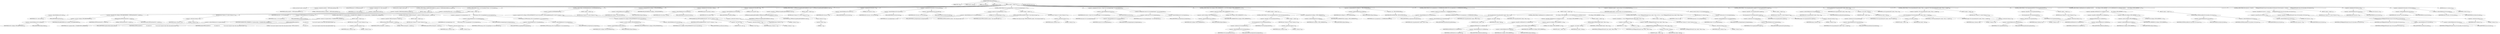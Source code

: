 digraph "TIFFWriteEncodedStrip" {  
"30781" [label = <(METHOD,TIFFWriteEncodedStrip)<SUB>215</SUB>> ]
"30782" [label = <(PARAM,TIFF *tif)<SUB>215</SUB>> ]
"30783" [label = <(PARAM,uint32_t strip)<SUB>215</SUB>> ]
"30784" [label = <(PARAM,void *data)<SUB>215</SUB>> ]
"30785" [label = <(PARAM,tmsize_t cc)<SUB>216</SUB>> ]
"30786" [label = <(BLOCK,&lt;empty&gt;,&lt;empty&gt;)<SUB>217</SUB>> ]
"30787" [label = <(LOCAL,constchar[] module: char[])<SUB>218</SUB>> ]
"30788" [label = <(&lt;operator&gt;.assignment,module[] = &quot;TIFFWriteEncodedStrip&quot;)<SUB>218</SUB>> ]
"30789" [label = <(IDENTIFIER,module,module[] = &quot;TIFFWriteEncodedStrip&quot;)<SUB>218</SUB>> ]
"30790" [label = <(LITERAL,&quot;TIFFWriteEncodedStrip&quot;,module[] = &quot;TIFFWriteEncodedStrip&quot;)<SUB>218</SUB>> ]
"30791" [label = <(LOCAL,TIFFDirectory* td: TIFFDirectory)<SUB>219</SUB>> ]
"30792" [label = <(&lt;operator&gt;.assignment,*td = &amp;tif-&gt;tif_dir)<SUB>219</SUB>> ]
"30793" [label = <(IDENTIFIER,td,*td = &amp;tif-&gt;tif_dir)<SUB>219</SUB>> ]
"30794" [label = <(&lt;operator&gt;.addressOf,&amp;tif-&gt;tif_dir)<SUB>219</SUB>> ]
"30795" [label = <(&lt;operator&gt;.indirectFieldAccess,tif-&gt;tif_dir)<SUB>219</SUB>> ]
"30796" [label = <(IDENTIFIER,tif,*td = &amp;tif-&gt;tif_dir)<SUB>219</SUB>> ]
"30797" [label = <(FIELD_IDENTIFIER,tif_dir,tif_dir)<SUB>219</SUB>> ]
"30798" [label = <(LOCAL,uint16_t sample: uint16_t)<SUB>220</SUB>> ]
"30799" [label = <(CONTROL_STRUCTURE,if (!WRITECHECKSTRIPS(tif, module)),if (!WRITECHECKSTRIPS(tif, module)))<SUB>222</SUB>> ]
"30800" [label = <(&lt;operator&gt;.logicalNot,!WRITECHECKSTRIPS(tif, module))<SUB>222</SUB>> ]
"30801" [label = <(&lt;operator&gt;.logicalOr,((tif)-&gt;tif_flags &amp; TIFF_BEENWRITING) || TIFFWriteCheck((tif), 0, module))<SUB>222</SUB>> ]
"30802" [label = <(&lt;operator&gt;.and,(tif)-&gt;tif_flags &amp; TIFF_BEENWRITING)<SUB>222</SUB>> ]
"30803" [label = <(&lt;operator&gt;.indirectFieldAccess,(tif)-&gt;tif_flags)<SUB>222</SUB>> ]
"30804" [label = <(IDENTIFIER,tif,(tif)-&gt;tif_flags &amp; TIFF_BEENWRITING)<SUB>222</SUB>> ]
"30805" [label = <(FIELD_IDENTIFIER,tif_flags,tif_flags)<SUB>222</SUB>> ]
"30806" [label = <(IDENTIFIER,TIFF_BEENWRITING,(tif)-&gt;tif_flags &amp; TIFF_BEENWRITING)<SUB>222</SUB>> ]
"30807" [label = <(TIFFWriteCheck,TIFFWriteCheck((tif), 0, module))<SUB>222</SUB>> ]
"30808" [label = <(IDENTIFIER,tif,TIFFWriteCheck((tif), 0, module))<SUB>222</SUB>> ]
"30809" [label = <(LITERAL,0,TIFFWriteCheck((tif), 0, module))<SUB>222</SUB>> ]
"30810" [label = <(IDENTIFIER,module,TIFFWriteCheck((tif), 0, module))<SUB>222</SUB>> ]
"30811" [label = <(BLOCK,&lt;empty&gt;,&lt;empty&gt;)<SUB>223</SUB>> ]
"30812" [label = <(RETURN,return ((tmsize_t)-1);,return ((tmsize_t)-1);)<SUB>223</SUB>> ]
"30813" [label = <(&lt;operator&gt;.subtraction,(tmsize_t)-1)<SUB>223</SUB>> ]
"30814" [label = <(IDENTIFIER,tmsize_t,(tmsize_t)-1)<SUB>223</SUB>> ]
"30815" [label = <(LITERAL,1,(tmsize_t)-1)<SUB>223</SUB>> ]
"30816" [label = <(CONTROL_STRUCTURE,if (strip &gt;= td-&gt;td_nstrips),if (strip &gt;= td-&gt;td_nstrips))<SUB>233</SUB>> ]
"30817" [label = <(&lt;operator&gt;.greaterEqualsThan,strip &gt;= td-&gt;td_nstrips)<SUB>233</SUB>> ]
"30818" [label = <(IDENTIFIER,strip,strip &gt;= td-&gt;td_nstrips)<SUB>233</SUB>> ]
"30819" [label = <(&lt;operator&gt;.indirectFieldAccess,td-&gt;td_nstrips)<SUB>233</SUB>> ]
"30820" [label = <(IDENTIFIER,td,strip &gt;= td-&gt;td_nstrips)<SUB>233</SUB>> ]
"30821" [label = <(FIELD_IDENTIFIER,td_nstrips,td_nstrips)<SUB>233</SUB>> ]
"30822" [label = <(BLOCK,&lt;empty&gt;,&lt;empty&gt;)<SUB>234</SUB>> ]
"30823" [label = <(CONTROL_STRUCTURE,if (td-&gt;td_planarconfig == PLANARCONFIG_SEPARATE),if (td-&gt;td_planarconfig == PLANARCONFIG_SEPARATE))<SUB>235</SUB>> ]
"30824" [label = <(&lt;operator&gt;.equals,td-&gt;td_planarconfig == PLANARCONFIG_SEPARATE)<SUB>235</SUB>> ]
"30825" [label = <(&lt;operator&gt;.indirectFieldAccess,td-&gt;td_planarconfig)<SUB>235</SUB>> ]
"30826" [label = <(IDENTIFIER,td,td-&gt;td_planarconfig == PLANARCONFIG_SEPARATE)<SUB>235</SUB>> ]
"30827" [label = <(FIELD_IDENTIFIER,td_planarconfig,td_planarconfig)<SUB>235</SUB>> ]
"30828" [label = <(IDENTIFIER,PLANARCONFIG_SEPARATE,td-&gt;td_planarconfig == PLANARCONFIG_SEPARATE)<SUB>235</SUB>> ]
"30829" [label = <(BLOCK,&lt;empty&gt;,&lt;empty&gt;)<SUB>236</SUB>> ]
"30830" [label = <(TIFFErrorExtR,TIFFErrorExtR(\012                tif, module,\012                &quot;Can not grow image by strips when using separate planes&quot;))<SUB>237</SUB>> ]
"30831" [label = <(IDENTIFIER,tif,TIFFErrorExtR(\012                tif, module,\012                &quot;Can not grow image by strips when using separate planes&quot;))<SUB>238</SUB>> ]
"30832" [label = <(IDENTIFIER,module,TIFFErrorExtR(\012                tif, module,\012                &quot;Can not grow image by strips when using separate planes&quot;))<SUB>238</SUB>> ]
"30833" [label = <(LITERAL,&quot;Can not grow image by strips when using separate planes&quot;,TIFFErrorExtR(\012                tif, module,\012                &quot;Can not grow image by strips when using separate planes&quot;))<SUB>239</SUB>> ]
"30834" [label = <(RETURN,return ((tmsize_t)-1);,return ((tmsize_t)-1);)<SUB>240</SUB>> ]
"30835" [label = <(&lt;operator&gt;.subtraction,(tmsize_t)-1)<SUB>240</SUB>> ]
"30836" [label = <(IDENTIFIER,tmsize_t,(tmsize_t)-1)<SUB>240</SUB>> ]
"30837" [label = <(LITERAL,1,(tmsize_t)-1)<SUB>240</SUB>> ]
"30838" [label = <(CONTROL_STRUCTURE,if (!TIFFGrowStrips(tif, 1, module)),if (!TIFFGrowStrips(tif, 1, module)))<SUB>242</SUB>> ]
"30839" [label = <(&lt;operator&gt;.logicalNot,!TIFFGrowStrips(tif, 1, module))<SUB>242</SUB>> ]
"30840" [label = <(TIFFGrowStrips,TIFFGrowStrips(tif, 1, module))<SUB>242</SUB>> ]
"30841" [label = <(IDENTIFIER,tif,TIFFGrowStrips(tif, 1, module))<SUB>242</SUB>> ]
"30842" [label = <(LITERAL,1,TIFFGrowStrips(tif, 1, module))<SUB>242</SUB>> ]
"30843" [label = <(IDENTIFIER,module,TIFFGrowStrips(tif, 1, module))<SUB>242</SUB>> ]
"30844" [label = <(BLOCK,&lt;empty&gt;,&lt;empty&gt;)<SUB>243</SUB>> ]
"30845" [label = <(RETURN,return ((tmsize_t)-1);,return ((tmsize_t)-1);)<SUB>243</SUB>> ]
"30846" [label = <(&lt;operator&gt;.subtraction,(tmsize_t)-1)<SUB>243</SUB>> ]
"30847" [label = <(IDENTIFIER,tmsize_t,(tmsize_t)-1)<SUB>243</SUB>> ]
"30848" [label = <(LITERAL,1,(tmsize_t)-1)<SUB>243</SUB>> ]
"30849" [label = <(&lt;operator&gt;.assignment,td-&gt;td_stripsperimage =\012            TIFFhowmany_32(td-&gt;td_imagelength, td-&gt;td_rowsperstrip))<SUB>244</SUB>> ]
"30850" [label = <(&lt;operator&gt;.indirectFieldAccess,td-&gt;td_stripsperimage)<SUB>244</SUB>> ]
"30851" [label = <(IDENTIFIER,td,td-&gt;td_stripsperimage =\012            TIFFhowmany_32(td-&gt;td_imagelength, td-&gt;td_rowsperstrip))<SUB>244</SUB>> ]
"30852" [label = <(FIELD_IDENTIFIER,td_stripsperimage,td_stripsperimage)<SUB>244</SUB>> ]
"30853" [label = <(TIFFhowmany_32,TIFFhowmany_32(td-&gt;td_imagelength, td-&gt;td_rowsperstrip))<SUB>245</SUB>> ]
"30854" [label = <(&lt;operator&gt;.indirectFieldAccess,td-&gt;td_imagelength)<SUB>245</SUB>> ]
"30855" [label = <(IDENTIFIER,td,TIFFhowmany_32(td-&gt;td_imagelength, td-&gt;td_rowsperstrip))<SUB>245</SUB>> ]
"30856" [label = <(FIELD_IDENTIFIER,td_imagelength,td_imagelength)<SUB>245</SUB>> ]
"30857" [label = <(&lt;operator&gt;.indirectFieldAccess,td-&gt;td_rowsperstrip)<SUB>245</SUB>> ]
"30858" [label = <(IDENTIFIER,td,TIFFhowmany_32(td-&gt;td_imagelength, td-&gt;td_rowsperstrip))<SUB>245</SUB>> ]
"30859" [label = <(FIELD_IDENTIFIER,td_rowsperstrip,td_rowsperstrip)<SUB>245</SUB>> ]
"30860" [label = <(CONTROL_STRUCTURE,if (!BUFFERCHECK(tif)),if (!BUFFERCHECK(tif)))<SUB>252</SUB>> ]
"30861" [label = <(&lt;operator&gt;.logicalNot,!BUFFERCHECK(tif))<SUB>252</SUB>> ]
"30862" [label = <(&lt;operator&gt;.logicalOr,(((tif)-&gt;tif_flags &amp; TIFF_BUFFERSETUP) &amp;&amp; tif-&gt;tif_rawdata) || TIFFWriteBufferSetup((tif), ((void *)0), (tmsize_t) - 1))<SUB>252</SUB>> ]
"30863" [label = <(&lt;operator&gt;.logicalAnd,((tif)-&gt;tif_flags &amp; TIFF_BUFFERSETUP) &amp;&amp; tif-&gt;tif_rawdata)<SUB>252</SUB>> ]
"30864" [label = <(&lt;operator&gt;.and,(tif)-&gt;tif_flags &amp; TIFF_BUFFERSETUP)<SUB>252</SUB>> ]
"30865" [label = <(&lt;operator&gt;.indirectFieldAccess,(tif)-&gt;tif_flags)<SUB>252</SUB>> ]
"30866" [label = <(IDENTIFIER,tif,(tif)-&gt;tif_flags &amp; TIFF_BUFFERSETUP)<SUB>252</SUB>> ]
"30867" [label = <(FIELD_IDENTIFIER,tif_flags,tif_flags)<SUB>252</SUB>> ]
"30868" [label = <(IDENTIFIER,TIFF_BUFFERSETUP,(tif)-&gt;tif_flags &amp; TIFF_BUFFERSETUP)<SUB>252</SUB>> ]
"30869" [label = <(&lt;operator&gt;.indirectFieldAccess,tif-&gt;tif_rawdata)<SUB>252</SUB>> ]
"30870" [label = <(IDENTIFIER,tif,((tif)-&gt;tif_flags &amp; TIFF_BUFFERSETUP) &amp;&amp; tif-&gt;tif_rawdata)<SUB>252</SUB>> ]
"30871" [label = <(FIELD_IDENTIFIER,tif_rawdata,tif_rawdata)<SUB>252</SUB>> ]
"30872" [label = <(TIFFWriteBufferSetup,TIFFWriteBufferSetup((tif), ((void *)0), (tmsize_t) - 1))<SUB>252</SUB>> ]
"30873" [label = <(IDENTIFIER,tif,TIFFWriteBufferSetup((tif), ((void *)0), (tmsize_t) - 1))<SUB>252</SUB>> ]
"30874" [label = <(&lt;operator&gt;.cast,(void *)0)<SUB>252</SUB>> ]
"30875" [label = <(UNKNOWN,void *,void *)<SUB>252</SUB>> ]
"30876" [label = <(LITERAL,0,(void *)0)<SUB>252</SUB>> ]
"30877" [label = <(&lt;operator&gt;.subtraction,(tmsize_t) - 1)<SUB>252</SUB>> ]
"30878" [label = <(IDENTIFIER,tmsize_t,(tmsize_t) - 1)<SUB>252</SUB>> ]
"30879" [label = <(LITERAL,1,(tmsize_t) - 1)<SUB>252</SUB>> ]
"30880" [label = <(BLOCK,&lt;empty&gt;,&lt;empty&gt;)<SUB>253</SUB>> ]
"30881" [label = <(RETURN,return ((tmsize_t)-1);,return ((tmsize_t)-1);)<SUB>253</SUB>> ]
"30882" [label = <(&lt;operator&gt;.subtraction,(tmsize_t)-1)<SUB>253</SUB>> ]
"30883" [label = <(IDENTIFIER,tmsize_t,(tmsize_t)-1)<SUB>253</SUB>> ]
"30884" [label = <(LITERAL,1,(tmsize_t)-1)<SUB>253</SUB>> ]
"30885" [label = <(&lt;operators&gt;.assignmentOr,tif-&gt;tif_flags |= TIFF_BUF4WRITE)<SUB>255</SUB>> ]
"30886" [label = <(&lt;operator&gt;.indirectFieldAccess,tif-&gt;tif_flags)<SUB>255</SUB>> ]
"30887" [label = <(IDENTIFIER,tif,tif-&gt;tif_flags |= TIFF_BUF4WRITE)<SUB>255</SUB>> ]
"30888" [label = <(FIELD_IDENTIFIER,tif_flags,tif_flags)<SUB>255</SUB>> ]
"30889" [label = <(IDENTIFIER,TIFF_BUF4WRITE,tif-&gt;tif_flags |= TIFF_BUF4WRITE)<SUB>255</SUB>> ]
"30890" [label = <(&lt;operator&gt;.assignment,tif-&gt;tif_curstrip = strip)<SUB>257</SUB>> ]
"30891" [label = <(&lt;operator&gt;.indirectFieldAccess,tif-&gt;tif_curstrip)<SUB>257</SUB>> ]
"30892" [label = <(IDENTIFIER,tif,tif-&gt;tif_curstrip = strip)<SUB>257</SUB>> ]
"30893" [label = <(FIELD_IDENTIFIER,tif_curstrip,tif_curstrip)<SUB>257</SUB>> ]
"30894" [label = <(IDENTIFIER,strip,tif-&gt;tif_curstrip = strip)<SUB>257</SUB>> ]
"30895" [label = <(&lt;operator&gt;.assignment,tif-&gt;tif_curoff = 0)<SUB>260</SUB>> ]
"30896" [label = <(&lt;operator&gt;.indirectFieldAccess,tif-&gt;tif_curoff)<SUB>260</SUB>> ]
"30897" [label = <(IDENTIFIER,tif,tif-&gt;tif_curoff = 0)<SUB>260</SUB>> ]
"30898" [label = <(FIELD_IDENTIFIER,tif_curoff,tif_curoff)<SUB>260</SUB>> ]
"30899" [label = <(LITERAL,0,tif-&gt;tif_curoff = 0)<SUB>260</SUB>> ]
"30900" [label = <(CONTROL_STRUCTURE,if (!_TIFFReserveLargeEnoughWriteBuffer(tif, strip)),if (!_TIFFReserveLargeEnoughWriteBuffer(tif, strip)))<SUB>262</SUB>> ]
"30901" [label = <(&lt;operator&gt;.logicalNot,!_TIFFReserveLargeEnoughWriteBuffer(tif, strip))<SUB>262</SUB>> ]
"30902" [label = <(_TIFFReserveLargeEnoughWriteBuffer,_TIFFReserveLargeEnoughWriteBuffer(tif, strip))<SUB>262</SUB>> ]
"30903" [label = <(IDENTIFIER,tif,_TIFFReserveLargeEnoughWriteBuffer(tif, strip))<SUB>262</SUB>> ]
"30904" [label = <(IDENTIFIER,strip,_TIFFReserveLargeEnoughWriteBuffer(tif, strip))<SUB>262</SUB>> ]
"30905" [label = <(BLOCK,&lt;empty&gt;,&lt;empty&gt;)<SUB>263</SUB>> ]
"30906" [label = <(RETURN,return ((tmsize_t)(-1));,return ((tmsize_t)(-1));)<SUB>264</SUB>> ]
"30907" [label = <(tmsize_t,(tmsize_t)(-1))<SUB>264</SUB>> ]
"30908" [label = <(&lt;operator&gt;.minus,-1)<SUB>264</SUB>> ]
"30909" [label = <(LITERAL,1,-1)<SUB>264</SUB>> ]
"30910" [label = <(&lt;operator&gt;.assignment,tif-&gt;tif_rawcc = 0)<SUB>267</SUB>> ]
"30911" [label = <(&lt;operator&gt;.indirectFieldAccess,tif-&gt;tif_rawcc)<SUB>267</SUB>> ]
"30912" [label = <(IDENTIFIER,tif,tif-&gt;tif_rawcc = 0)<SUB>267</SUB>> ]
"30913" [label = <(FIELD_IDENTIFIER,tif_rawcc,tif_rawcc)<SUB>267</SUB>> ]
"30914" [label = <(LITERAL,0,tif-&gt;tif_rawcc = 0)<SUB>267</SUB>> ]
"30915" [label = <(&lt;operator&gt;.assignment,tif-&gt;tif_rawcp = tif-&gt;tif_rawdata)<SUB>268</SUB>> ]
"30916" [label = <(&lt;operator&gt;.indirectFieldAccess,tif-&gt;tif_rawcp)<SUB>268</SUB>> ]
"30917" [label = <(IDENTIFIER,tif,tif-&gt;tif_rawcp = tif-&gt;tif_rawdata)<SUB>268</SUB>> ]
"30918" [label = <(FIELD_IDENTIFIER,tif_rawcp,tif_rawcp)<SUB>268</SUB>> ]
"30919" [label = <(&lt;operator&gt;.indirectFieldAccess,tif-&gt;tif_rawdata)<SUB>268</SUB>> ]
"30920" [label = <(IDENTIFIER,tif,tif-&gt;tif_rawcp = tif-&gt;tif_rawdata)<SUB>268</SUB>> ]
"30921" [label = <(FIELD_IDENTIFIER,tif_rawdata,tif_rawdata)<SUB>268</SUB>> ]
"30922" [label = <(CONTROL_STRUCTURE,if (td-&gt;td_stripsperimage == 0),if (td-&gt;td_stripsperimage == 0))<SUB>270</SUB>> ]
"30923" [label = <(&lt;operator&gt;.equals,td-&gt;td_stripsperimage == 0)<SUB>270</SUB>> ]
"30924" [label = <(&lt;operator&gt;.indirectFieldAccess,td-&gt;td_stripsperimage)<SUB>270</SUB>> ]
"30925" [label = <(IDENTIFIER,td,td-&gt;td_stripsperimage == 0)<SUB>270</SUB>> ]
"30926" [label = <(FIELD_IDENTIFIER,td_stripsperimage,td_stripsperimage)<SUB>270</SUB>> ]
"30927" [label = <(LITERAL,0,td-&gt;td_stripsperimage == 0)<SUB>270</SUB>> ]
"30928" [label = <(BLOCK,&lt;empty&gt;,&lt;empty&gt;)<SUB>271</SUB>> ]
"30929" [label = <(TIFFErrorExtR,TIFFErrorExtR(tif, module, &quot;Zero strips per image&quot;))<SUB>272</SUB>> ]
"30930" [label = <(IDENTIFIER,tif,TIFFErrorExtR(tif, module, &quot;Zero strips per image&quot;))<SUB>272</SUB>> ]
"30931" [label = <(IDENTIFIER,module,TIFFErrorExtR(tif, module, &quot;Zero strips per image&quot;))<SUB>272</SUB>> ]
"30932" [label = <(LITERAL,&quot;Zero strips per image&quot;,TIFFErrorExtR(tif, module, &quot;Zero strips per image&quot;))<SUB>272</SUB>> ]
"30933" [label = <(RETURN,return ((tmsize_t)-1);,return ((tmsize_t)-1);)<SUB>273</SUB>> ]
"30934" [label = <(&lt;operator&gt;.subtraction,(tmsize_t)-1)<SUB>273</SUB>> ]
"30935" [label = <(IDENTIFIER,tmsize_t,(tmsize_t)-1)<SUB>273</SUB>> ]
"30936" [label = <(LITERAL,1,(tmsize_t)-1)<SUB>273</SUB>> ]
"30937" [label = <(&lt;operator&gt;.assignment,tif-&gt;tif_row = (strip % td-&gt;td_stripsperimage) * td-&gt;td_rowsperstrip)<SUB>276</SUB>> ]
"30938" [label = <(&lt;operator&gt;.indirectFieldAccess,tif-&gt;tif_row)<SUB>276</SUB>> ]
"30939" [label = <(IDENTIFIER,tif,tif-&gt;tif_row = (strip % td-&gt;td_stripsperimage) * td-&gt;td_rowsperstrip)<SUB>276</SUB>> ]
"30940" [label = <(FIELD_IDENTIFIER,tif_row,tif_row)<SUB>276</SUB>> ]
"30941" [label = <(&lt;operator&gt;.multiplication,(strip % td-&gt;td_stripsperimage) * td-&gt;td_rowsperstrip)<SUB>276</SUB>> ]
"30942" [label = <(&lt;operator&gt;.modulo,strip % td-&gt;td_stripsperimage)<SUB>276</SUB>> ]
"30943" [label = <(IDENTIFIER,strip,strip % td-&gt;td_stripsperimage)<SUB>276</SUB>> ]
"30944" [label = <(&lt;operator&gt;.indirectFieldAccess,td-&gt;td_stripsperimage)<SUB>276</SUB>> ]
"30945" [label = <(IDENTIFIER,td,strip % td-&gt;td_stripsperimage)<SUB>276</SUB>> ]
"30946" [label = <(FIELD_IDENTIFIER,td_stripsperimage,td_stripsperimage)<SUB>276</SUB>> ]
"30947" [label = <(&lt;operator&gt;.indirectFieldAccess,td-&gt;td_rowsperstrip)<SUB>276</SUB>> ]
"30948" [label = <(IDENTIFIER,td,(strip % td-&gt;td_stripsperimage) * td-&gt;td_rowsperstrip)<SUB>276</SUB>> ]
"30949" [label = <(FIELD_IDENTIFIER,td_rowsperstrip,td_rowsperstrip)<SUB>276</SUB>> ]
"30950" [label = <(CONTROL_STRUCTURE,if ((tif-&gt;tif_flags &amp; TIFF_CODERSETUP) == 0),if ((tif-&gt;tif_flags &amp; TIFF_CODERSETUP) == 0))<SUB>277</SUB>> ]
"30951" [label = <(&lt;operator&gt;.equals,(tif-&gt;tif_flags &amp; TIFF_CODERSETUP) == 0)<SUB>277</SUB>> ]
"30952" [label = <(&lt;operator&gt;.and,tif-&gt;tif_flags &amp; TIFF_CODERSETUP)<SUB>277</SUB>> ]
"30953" [label = <(&lt;operator&gt;.indirectFieldAccess,tif-&gt;tif_flags)<SUB>277</SUB>> ]
"30954" [label = <(IDENTIFIER,tif,tif-&gt;tif_flags &amp; TIFF_CODERSETUP)<SUB>277</SUB>> ]
"30955" [label = <(FIELD_IDENTIFIER,tif_flags,tif_flags)<SUB>277</SUB>> ]
"30956" [label = <(IDENTIFIER,TIFF_CODERSETUP,tif-&gt;tif_flags &amp; TIFF_CODERSETUP)<SUB>277</SUB>> ]
"30957" [label = <(LITERAL,0,(tif-&gt;tif_flags &amp; TIFF_CODERSETUP) == 0)<SUB>277</SUB>> ]
"30958" [label = <(BLOCK,&lt;empty&gt;,&lt;empty&gt;)<SUB>278</SUB>> ]
"30959" [label = <(CONTROL_STRUCTURE,if (!(*tif-&gt;tif_setupencode)(tif)),if (!(*tif-&gt;tif_setupencode)(tif)))<SUB>279</SUB>> ]
"30960" [label = <(&lt;operator&gt;.logicalNot,!(*tif-&gt;tif_setupencode)(tif))<SUB>279</SUB>> ]
"30961" [label = <(*tif-&gt;tif_setupencode,(*tif-&gt;tif_setupencode)(tif))<SUB>279</SUB>> ]
"30962" [label = <(&lt;operator&gt;.indirection,*tif-&gt;tif_setupencode)<SUB>279</SUB>> ]
"30963" [label = <(&lt;operator&gt;.indirectFieldAccess,tif-&gt;tif_setupencode)<SUB>279</SUB>> ]
"30964" [label = <(IDENTIFIER,tif,(*tif-&gt;tif_setupencode)(tif))<SUB>279</SUB>> ]
"30965" [label = <(FIELD_IDENTIFIER,tif_setupencode,tif_setupencode)<SUB>279</SUB>> ]
"30966" [label = <(IDENTIFIER,tif,(*tif-&gt;tif_setupencode)(tif))<SUB>279</SUB>> ]
"30967" [label = <(BLOCK,&lt;empty&gt;,&lt;empty&gt;)<SUB>280</SUB>> ]
"30968" [label = <(RETURN,return ((tmsize_t)-1);,return ((tmsize_t)-1);)<SUB>280</SUB>> ]
"30969" [label = <(&lt;operator&gt;.subtraction,(tmsize_t)-1)<SUB>280</SUB>> ]
"30970" [label = <(IDENTIFIER,tmsize_t,(tmsize_t)-1)<SUB>280</SUB>> ]
"30971" [label = <(LITERAL,1,(tmsize_t)-1)<SUB>280</SUB>> ]
"30972" [label = <(&lt;operators&gt;.assignmentOr,tif-&gt;tif_flags |= TIFF_CODERSETUP)<SUB>281</SUB>> ]
"30973" [label = <(&lt;operator&gt;.indirectFieldAccess,tif-&gt;tif_flags)<SUB>281</SUB>> ]
"30974" [label = <(IDENTIFIER,tif,tif-&gt;tif_flags |= TIFF_CODERSETUP)<SUB>281</SUB>> ]
"30975" [label = <(FIELD_IDENTIFIER,tif_flags,tif_flags)<SUB>281</SUB>> ]
"30976" [label = <(IDENTIFIER,TIFF_CODERSETUP,tif-&gt;tif_flags |= TIFF_CODERSETUP)<SUB>281</SUB>> ]
"30977" [label = <(&lt;operators&gt;.assignmentAnd,tif-&gt;tif_flags &amp;= ~TIFF_POSTENCODE)<SUB>284</SUB>> ]
"30978" [label = <(&lt;operator&gt;.indirectFieldAccess,tif-&gt;tif_flags)<SUB>284</SUB>> ]
"30979" [label = <(IDENTIFIER,tif,tif-&gt;tif_flags &amp;= ~TIFF_POSTENCODE)<SUB>284</SUB>> ]
"30980" [label = <(FIELD_IDENTIFIER,tif_flags,tif_flags)<SUB>284</SUB>> ]
"30981" [label = <(&lt;operator&gt;.not,~TIFF_POSTENCODE)<SUB>284</SUB>> ]
"30982" [label = <(IDENTIFIER,TIFF_POSTENCODE,~TIFF_POSTENCODE)<SUB>284</SUB>> ]
"30983" [label = <(CONTROL_STRUCTURE,if (td-&gt;td_compression == COMPRESSION_NONE),if (td-&gt;td_compression == COMPRESSION_NONE))<SUB>287</SUB>> ]
"30984" [label = <(&lt;operator&gt;.equals,td-&gt;td_compression == COMPRESSION_NONE)<SUB>287</SUB>> ]
"30985" [label = <(&lt;operator&gt;.indirectFieldAccess,td-&gt;td_compression)<SUB>287</SUB>> ]
"30986" [label = <(IDENTIFIER,td,td-&gt;td_compression == COMPRESSION_NONE)<SUB>287</SUB>> ]
"30987" [label = <(FIELD_IDENTIFIER,td_compression,td_compression)<SUB>287</SUB>> ]
"30988" [label = <(IDENTIFIER,COMPRESSION_NONE,td-&gt;td_compression == COMPRESSION_NONE)<SUB>287</SUB>> ]
"30989" [label = <(BLOCK,&lt;empty&gt;,&lt;empty&gt;)<SUB>288</SUB>> ]
"30990" [label = <(tif-&gt;tif_postdecode,tif-&gt;tif_postdecode(tif, (uint8_t *)data, cc))<SUB>290</SUB>> ]
"30991" [label = <(&lt;operator&gt;.indirectFieldAccess,tif-&gt;tif_postdecode)<SUB>290</SUB>> ]
"30992" [label = <(IDENTIFIER,tif,tif-&gt;tif_postdecode(tif, (uint8_t *)data, cc))<SUB>290</SUB>> ]
"30993" [label = <(FIELD_IDENTIFIER,tif_postdecode,tif_postdecode)<SUB>290</SUB>> ]
"30994" [label = <(IDENTIFIER,tif,tif-&gt;tif_postdecode(tif, (uint8_t *)data, cc))<SUB>290</SUB>> ]
"30995" [label = <(&lt;operator&gt;.cast,(uint8_t *)data)<SUB>290</SUB>> ]
"30996" [label = <(UNKNOWN,uint8_t *,uint8_t *)<SUB>290</SUB>> ]
"30997" [label = <(IDENTIFIER,data,(uint8_t *)data)<SUB>290</SUB>> ]
"30998" [label = <(IDENTIFIER,cc,tif-&gt;tif_postdecode(tif, (uint8_t *)data, cc))<SUB>290</SUB>> ]
"30999" [label = <(CONTROL_STRUCTURE,if (!isFillOrder(tif, td-&gt;td_fillorder) &amp;&amp;\012            (tif-&gt;tif_flags &amp; TIFF_NOBITREV) == 0),if (!isFillOrder(tif, td-&gt;td_fillorder) &amp;&amp;\012            (tif-&gt;tif_flags &amp; TIFF_NOBITREV) == 0))<SUB>292</SUB>> ]
"31000" [label = <(&lt;operator&gt;.logicalAnd,!isFillOrder(tif, td-&gt;td_fillorder) &amp;&amp;\012            (tif-&gt;tif_flags &amp; TIFF_NOBITREV) == 0)<SUB>292</SUB>> ]
"31001" [label = <(&lt;operator&gt;.logicalNot,!isFillOrder(tif, td-&gt;td_fillorder))<SUB>292</SUB>> ]
"31002" [label = <(isFillOrder,isFillOrder(tif, td-&gt;td_fillorder))<SUB>292</SUB>> ]
"31003" [label = <(IDENTIFIER,tif,isFillOrder(tif, td-&gt;td_fillorder))<SUB>292</SUB>> ]
"31004" [label = <(&lt;operator&gt;.indirectFieldAccess,td-&gt;td_fillorder)<SUB>292</SUB>> ]
"31005" [label = <(IDENTIFIER,td,isFillOrder(tif, td-&gt;td_fillorder))<SUB>292</SUB>> ]
"31006" [label = <(FIELD_IDENTIFIER,td_fillorder,td_fillorder)<SUB>292</SUB>> ]
"31007" [label = <(&lt;operator&gt;.equals,(tif-&gt;tif_flags &amp; TIFF_NOBITREV) == 0)<SUB>293</SUB>> ]
"31008" [label = <(&lt;operator&gt;.and,tif-&gt;tif_flags &amp; TIFF_NOBITREV)<SUB>293</SUB>> ]
"31009" [label = <(&lt;operator&gt;.indirectFieldAccess,tif-&gt;tif_flags)<SUB>293</SUB>> ]
"31010" [label = <(IDENTIFIER,tif,tif-&gt;tif_flags &amp; TIFF_NOBITREV)<SUB>293</SUB>> ]
"31011" [label = <(FIELD_IDENTIFIER,tif_flags,tif_flags)<SUB>293</SUB>> ]
"31012" [label = <(IDENTIFIER,TIFF_NOBITREV,tif-&gt;tif_flags &amp; TIFF_NOBITREV)<SUB>293</SUB>> ]
"31013" [label = <(LITERAL,0,(tif-&gt;tif_flags &amp; TIFF_NOBITREV) == 0)<SUB>293</SUB>> ]
"31014" [label = <(BLOCK,&lt;empty&gt;,&lt;empty&gt;)<SUB>294</SUB>> ]
"31015" [label = <(TIFFReverseBits,TIFFReverseBits((uint8_t *)data, cc))<SUB>294</SUB>> ]
"31016" [label = <(&lt;operator&gt;.cast,(uint8_t *)data)<SUB>294</SUB>> ]
"31017" [label = <(UNKNOWN,uint8_t *,uint8_t *)<SUB>294</SUB>> ]
"31018" [label = <(IDENTIFIER,data,(uint8_t *)data)<SUB>294</SUB>> ]
"31019" [label = <(IDENTIFIER,cc,TIFFReverseBits((uint8_t *)data, cc))<SUB>294</SUB>> ]
"31020" [label = <(CONTROL_STRUCTURE,if (cc &gt; 0 &amp;&amp; !TIFFAppendToStrip(tif, strip, (uint8_t *)data, cc)),if (cc &gt; 0 &amp;&amp; !TIFFAppendToStrip(tif, strip, (uint8_t *)data, cc)))<SUB>296</SUB>> ]
"31021" [label = <(&lt;operator&gt;.logicalAnd,cc &gt; 0 &amp;&amp; !TIFFAppendToStrip(tif, strip, (uint8_t *)data, cc))<SUB>296</SUB>> ]
"31022" [label = <(&lt;operator&gt;.greaterThan,cc &gt; 0)<SUB>296</SUB>> ]
"31023" [label = <(IDENTIFIER,cc,cc &gt; 0)<SUB>296</SUB>> ]
"31024" [label = <(LITERAL,0,cc &gt; 0)<SUB>296</SUB>> ]
"31025" [label = <(&lt;operator&gt;.logicalNot,!TIFFAppendToStrip(tif, strip, (uint8_t *)data, cc))<SUB>296</SUB>> ]
"31026" [label = <(TIFFAppendToStrip,TIFFAppendToStrip(tif, strip, (uint8_t *)data, cc))<SUB>296</SUB>> ]
"31027" [label = <(IDENTIFIER,tif,TIFFAppendToStrip(tif, strip, (uint8_t *)data, cc))<SUB>296</SUB>> ]
"31028" [label = <(IDENTIFIER,strip,TIFFAppendToStrip(tif, strip, (uint8_t *)data, cc))<SUB>296</SUB>> ]
"31029" [label = <(&lt;operator&gt;.cast,(uint8_t *)data)<SUB>296</SUB>> ]
"31030" [label = <(UNKNOWN,uint8_t *,uint8_t *)<SUB>296</SUB>> ]
"31031" [label = <(IDENTIFIER,data,(uint8_t *)data)<SUB>296</SUB>> ]
"31032" [label = <(IDENTIFIER,cc,TIFFAppendToStrip(tif, strip, (uint8_t *)data, cc))<SUB>296</SUB>> ]
"31033" [label = <(BLOCK,&lt;empty&gt;,&lt;empty&gt;)<SUB>297</SUB>> ]
"31034" [label = <(RETURN,return ((tmsize_t)-1);,return ((tmsize_t)-1);)<SUB>297</SUB>> ]
"31035" [label = <(&lt;operator&gt;.subtraction,(tmsize_t)-1)<SUB>297</SUB>> ]
"31036" [label = <(IDENTIFIER,tmsize_t,(tmsize_t)-1)<SUB>297</SUB>> ]
"31037" [label = <(LITERAL,1,(tmsize_t)-1)<SUB>297</SUB>> ]
"31038" [label = <(RETURN,return (cc);,return (cc);)<SUB>298</SUB>> ]
"31039" [label = <(IDENTIFIER,cc,return (cc);)<SUB>298</SUB>> ]
"31040" [label = <(&lt;operator&gt;.assignment,sample = (uint16_t)(strip / td-&gt;td_stripsperimage))<SUB>301</SUB>> ]
"31041" [label = <(IDENTIFIER,sample,sample = (uint16_t)(strip / td-&gt;td_stripsperimage))<SUB>301</SUB>> ]
"31042" [label = <(uint16_t,(uint16_t)(strip / td-&gt;td_stripsperimage))<SUB>301</SUB>> ]
"31043" [label = <(&lt;operator&gt;.division,strip / td-&gt;td_stripsperimage)<SUB>301</SUB>> ]
"31044" [label = <(IDENTIFIER,strip,strip / td-&gt;td_stripsperimage)<SUB>301</SUB>> ]
"31045" [label = <(&lt;operator&gt;.indirectFieldAccess,td-&gt;td_stripsperimage)<SUB>301</SUB>> ]
"31046" [label = <(IDENTIFIER,td,strip / td-&gt;td_stripsperimage)<SUB>301</SUB>> ]
"31047" [label = <(FIELD_IDENTIFIER,td_stripsperimage,td_stripsperimage)<SUB>301</SUB>> ]
"31048" [label = <(CONTROL_STRUCTURE,if (!(*tif-&gt;tif_preencode)(tif, sample)),if (!(*tif-&gt;tif_preencode)(tif, sample)))<SUB>302</SUB>> ]
"31049" [label = <(&lt;operator&gt;.logicalNot,!(*tif-&gt;tif_preencode)(tif, sample))<SUB>302</SUB>> ]
"31050" [label = <(*tif-&gt;tif_preencode,(*tif-&gt;tif_preencode)(tif, sample))<SUB>302</SUB>> ]
"31051" [label = <(&lt;operator&gt;.indirection,*tif-&gt;tif_preencode)<SUB>302</SUB>> ]
"31052" [label = <(&lt;operator&gt;.indirectFieldAccess,tif-&gt;tif_preencode)<SUB>302</SUB>> ]
"31053" [label = <(IDENTIFIER,tif,(*tif-&gt;tif_preencode)(tif, sample))<SUB>302</SUB>> ]
"31054" [label = <(FIELD_IDENTIFIER,tif_preencode,tif_preencode)<SUB>302</SUB>> ]
"31055" [label = <(IDENTIFIER,tif,(*tif-&gt;tif_preencode)(tif, sample))<SUB>302</SUB>> ]
"31056" [label = <(IDENTIFIER,sample,(*tif-&gt;tif_preencode)(tif, sample))<SUB>302</SUB>> ]
"31057" [label = <(BLOCK,&lt;empty&gt;,&lt;empty&gt;)<SUB>303</SUB>> ]
"31058" [label = <(RETURN,return ((tmsize_t)-1);,return ((tmsize_t)-1);)<SUB>303</SUB>> ]
"31059" [label = <(&lt;operator&gt;.subtraction,(tmsize_t)-1)<SUB>303</SUB>> ]
"31060" [label = <(IDENTIFIER,tmsize_t,(tmsize_t)-1)<SUB>303</SUB>> ]
"31061" [label = <(LITERAL,1,(tmsize_t)-1)<SUB>303</SUB>> ]
"31062" [label = <(tif-&gt;tif_postdecode,tif-&gt;tif_postdecode(tif, (uint8_t *)data, cc))<SUB>306</SUB>> ]
"31063" [label = <(&lt;operator&gt;.indirectFieldAccess,tif-&gt;tif_postdecode)<SUB>306</SUB>> ]
"31064" [label = <(IDENTIFIER,tif,tif-&gt;tif_postdecode(tif, (uint8_t *)data, cc))<SUB>306</SUB>> ]
"31065" [label = <(FIELD_IDENTIFIER,tif_postdecode,tif_postdecode)<SUB>306</SUB>> ]
"31066" [label = <(IDENTIFIER,tif,tif-&gt;tif_postdecode(tif, (uint8_t *)data, cc))<SUB>306</SUB>> ]
"31067" [label = <(&lt;operator&gt;.cast,(uint8_t *)data)<SUB>306</SUB>> ]
"31068" [label = <(UNKNOWN,uint8_t *,uint8_t *)<SUB>306</SUB>> ]
"31069" [label = <(IDENTIFIER,data,(uint8_t *)data)<SUB>306</SUB>> ]
"31070" [label = <(IDENTIFIER,cc,tif-&gt;tif_postdecode(tif, (uint8_t *)data, cc))<SUB>306</SUB>> ]
"31071" [label = <(CONTROL_STRUCTURE,if (!(*tif-&gt;tif_encodestrip)(tif, (uint8_t *)data, cc, sample)),if (!(*tif-&gt;tif_encodestrip)(tif, (uint8_t *)data, cc, sample)))<SUB>308</SUB>> ]
"31072" [label = <(&lt;operator&gt;.logicalNot,!(*tif-&gt;tif_encodestrip)(tif, (uint8_t *)data, cc, sample))<SUB>308</SUB>> ]
"31073" [label = <(*tif-&gt;tif_encodestrip,(*tif-&gt;tif_encodestrip)(tif, (uint8_t *)data, cc, sample))<SUB>308</SUB>> ]
"31074" [label = <(&lt;operator&gt;.indirection,*tif-&gt;tif_encodestrip)<SUB>308</SUB>> ]
"31075" [label = <(&lt;operator&gt;.indirectFieldAccess,tif-&gt;tif_encodestrip)<SUB>308</SUB>> ]
"31076" [label = <(IDENTIFIER,tif,(*tif-&gt;tif_encodestrip)(tif, (uint8_t *)data, cc, sample))<SUB>308</SUB>> ]
"31077" [label = <(FIELD_IDENTIFIER,tif_encodestrip,tif_encodestrip)<SUB>308</SUB>> ]
"31078" [label = <(IDENTIFIER,tif,(*tif-&gt;tif_encodestrip)(tif, (uint8_t *)data, cc, sample))<SUB>308</SUB>> ]
"31079" [label = <(&lt;operator&gt;.cast,(uint8_t *)data)<SUB>308</SUB>> ]
"31080" [label = <(UNKNOWN,uint8_t *,uint8_t *)<SUB>308</SUB>> ]
"31081" [label = <(IDENTIFIER,data,(uint8_t *)data)<SUB>308</SUB>> ]
"31082" [label = <(IDENTIFIER,cc,(*tif-&gt;tif_encodestrip)(tif, (uint8_t *)data, cc, sample))<SUB>308</SUB>> ]
"31083" [label = <(IDENTIFIER,sample,(*tif-&gt;tif_encodestrip)(tif, (uint8_t *)data, cc, sample))<SUB>308</SUB>> ]
"31084" [label = <(BLOCK,&lt;empty&gt;,&lt;empty&gt;)<SUB>309</SUB>> ]
"31085" [label = <(RETURN,return ((tmsize_t)-1);,return ((tmsize_t)-1);)<SUB>309</SUB>> ]
"31086" [label = <(&lt;operator&gt;.subtraction,(tmsize_t)-1)<SUB>309</SUB>> ]
"31087" [label = <(IDENTIFIER,tmsize_t,(tmsize_t)-1)<SUB>309</SUB>> ]
"31088" [label = <(LITERAL,1,(tmsize_t)-1)<SUB>309</SUB>> ]
"31089" [label = <(CONTROL_STRUCTURE,if (!(*tif-&gt;tif_postencode)(tif)),if (!(*tif-&gt;tif_postencode)(tif)))<SUB>310</SUB>> ]
"31090" [label = <(&lt;operator&gt;.logicalNot,!(*tif-&gt;tif_postencode)(tif))<SUB>310</SUB>> ]
"31091" [label = <(*tif-&gt;tif_postencode,(*tif-&gt;tif_postencode)(tif))<SUB>310</SUB>> ]
"31092" [label = <(&lt;operator&gt;.indirection,*tif-&gt;tif_postencode)<SUB>310</SUB>> ]
"31093" [label = <(&lt;operator&gt;.indirectFieldAccess,tif-&gt;tif_postencode)<SUB>310</SUB>> ]
"31094" [label = <(IDENTIFIER,tif,(*tif-&gt;tif_postencode)(tif))<SUB>310</SUB>> ]
"31095" [label = <(FIELD_IDENTIFIER,tif_postencode,tif_postencode)<SUB>310</SUB>> ]
"31096" [label = <(IDENTIFIER,tif,(*tif-&gt;tif_postencode)(tif))<SUB>310</SUB>> ]
"31097" [label = <(BLOCK,&lt;empty&gt;,&lt;empty&gt;)<SUB>311</SUB>> ]
"31098" [label = <(RETURN,return ((tmsize_t)-1);,return ((tmsize_t)-1);)<SUB>311</SUB>> ]
"31099" [label = <(&lt;operator&gt;.subtraction,(tmsize_t)-1)<SUB>311</SUB>> ]
"31100" [label = <(IDENTIFIER,tmsize_t,(tmsize_t)-1)<SUB>311</SUB>> ]
"31101" [label = <(LITERAL,1,(tmsize_t)-1)<SUB>311</SUB>> ]
"31102" [label = <(CONTROL_STRUCTURE,if (!isFillOrder(tif, td-&gt;td_fillorder) &amp;&amp;\012        (tif-&gt;tif_flags &amp; TIFF_NOBITREV) == 0),if (!isFillOrder(tif, td-&gt;td_fillorder) &amp;&amp;\012        (tif-&gt;tif_flags &amp; TIFF_NOBITREV) == 0))<SUB>312</SUB>> ]
"31103" [label = <(&lt;operator&gt;.logicalAnd,!isFillOrder(tif, td-&gt;td_fillorder) &amp;&amp;\012        (tif-&gt;tif_flags &amp; TIFF_NOBITREV) == 0)<SUB>312</SUB>> ]
"31104" [label = <(&lt;operator&gt;.logicalNot,!isFillOrder(tif, td-&gt;td_fillorder))<SUB>312</SUB>> ]
"31105" [label = <(isFillOrder,isFillOrder(tif, td-&gt;td_fillorder))<SUB>312</SUB>> ]
"31106" [label = <(IDENTIFIER,tif,isFillOrder(tif, td-&gt;td_fillorder))<SUB>312</SUB>> ]
"31107" [label = <(&lt;operator&gt;.indirectFieldAccess,td-&gt;td_fillorder)<SUB>312</SUB>> ]
"31108" [label = <(IDENTIFIER,td,isFillOrder(tif, td-&gt;td_fillorder))<SUB>312</SUB>> ]
"31109" [label = <(FIELD_IDENTIFIER,td_fillorder,td_fillorder)<SUB>312</SUB>> ]
"31110" [label = <(&lt;operator&gt;.equals,(tif-&gt;tif_flags &amp; TIFF_NOBITREV) == 0)<SUB>313</SUB>> ]
"31111" [label = <(&lt;operator&gt;.and,tif-&gt;tif_flags &amp; TIFF_NOBITREV)<SUB>313</SUB>> ]
"31112" [label = <(&lt;operator&gt;.indirectFieldAccess,tif-&gt;tif_flags)<SUB>313</SUB>> ]
"31113" [label = <(IDENTIFIER,tif,tif-&gt;tif_flags &amp; TIFF_NOBITREV)<SUB>313</SUB>> ]
"31114" [label = <(FIELD_IDENTIFIER,tif_flags,tif_flags)<SUB>313</SUB>> ]
"31115" [label = <(IDENTIFIER,TIFF_NOBITREV,tif-&gt;tif_flags &amp; TIFF_NOBITREV)<SUB>313</SUB>> ]
"31116" [label = <(LITERAL,0,(tif-&gt;tif_flags &amp; TIFF_NOBITREV) == 0)<SUB>313</SUB>> ]
"31117" [label = <(BLOCK,&lt;empty&gt;,&lt;empty&gt;)<SUB>314</SUB>> ]
"31118" [label = <(TIFFReverseBits,TIFFReverseBits(tif-&gt;tif_rawdata, tif-&gt;tif_rawcc))<SUB>314</SUB>> ]
"31119" [label = <(&lt;operator&gt;.indirectFieldAccess,tif-&gt;tif_rawdata)<SUB>314</SUB>> ]
"31120" [label = <(IDENTIFIER,tif,TIFFReverseBits(tif-&gt;tif_rawdata, tif-&gt;tif_rawcc))<SUB>314</SUB>> ]
"31121" [label = <(FIELD_IDENTIFIER,tif_rawdata,tif_rawdata)<SUB>314</SUB>> ]
"31122" [label = <(&lt;operator&gt;.indirectFieldAccess,tif-&gt;tif_rawcc)<SUB>314</SUB>> ]
"31123" [label = <(IDENTIFIER,tif,TIFFReverseBits(tif-&gt;tif_rawdata, tif-&gt;tif_rawcc))<SUB>314</SUB>> ]
"31124" [label = <(FIELD_IDENTIFIER,tif_rawcc,tif_rawcc)<SUB>314</SUB>> ]
"31125" [label = <(CONTROL_STRUCTURE,if (tif-&gt;tif_rawcc &gt; 0 &amp;&amp;\012        !TIFFAppendToStrip(tif, strip, tif-&gt;tif_rawdata, tif-&gt;tif_rawcc)),if (tif-&gt;tif_rawcc &gt; 0 &amp;&amp;\012        !TIFFAppendToStrip(tif, strip, tif-&gt;tif_rawdata, tif-&gt;tif_rawcc)))<SUB>315</SUB>> ]
"31126" [label = <(&lt;operator&gt;.logicalAnd,tif-&gt;tif_rawcc &gt; 0 &amp;&amp;\012        !TIFFAppendToStrip(tif, strip, tif-&gt;tif_rawdata, tif-&gt;tif_rawcc))<SUB>315</SUB>> ]
"31127" [label = <(&lt;operator&gt;.greaterThan,tif-&gt;tif_rawcc &gt; 0)<SUB>315</SUB>> ]
"31128" [label = <(&lt;operator&gt;.indirectFieldAccess,tif-&gt;tif_rawcc)<SUB>315</SUB>> ]
"31129" [label = <(IDENTIFIER,tif,tif-&gt;tif_rawcc &gt; 0)<SUB>315</SUB>> ]
"31130" [label = <(FIELD_IDENTIFIER,tif_rawcc,tif_rawcc)<SUB>315</SUB>> ]
"31131" [label = <(LITERAL,0,tif-&gt;tif_rawcc &gt; 0)<SUB>315</SUB>> ]
"31132" [label = <(&lt;operator&gt;.logicalNot,!TIFFAppendToStrip(tif, strip, tif-&gt;tif_rawdata, tif-&gt;tif_rawcc))<SUB>316</SUB>> ]
"31133" [label = <(TIFFAppendToStrip,TIFFAppendToStrip(tif, strip, tif-&gt;tif_rawdata, tif-&gt;tif_rawcc))<SUB>316</SUB>> ]
"31134" [label = <(IDENTIFIER,tif,TIFFAppendToStrip(tif, strip, tif-&gt;tif_rawdata, tif-&gt;tif_rawcc))<SUB>316</SUB>> ]
"31135" [label = <(IDENTIFIER,strip,TIFFAppendToStrip(tif, strip, tif-&gt;tif_rawdata, tif-&gt;tif_rawcc))<SUB>316</SUB>> ]
"31136" [label = <(&lt;operator&gt;.indirectFieldAccess,tif-&gt;tif_rawdata)<SUB>316</SUB>> ]
"31137" [label = <(IDENTIFIER,tif,TIFFAppendToStrip(tif, strip, tif-&gt;tif_rawdata, tif-&gt;tif_rawcc))<SUB>316</SUB>> ]
"31138" [label = <(FIELD_IDENTIFIER,tif_rawdata,tif_rawdata)<SUB>316</SUB>> ]
"31139" [label = <(&lt;operator&gt;.indirectFieldAccess,tif-&gt;tif_rawcc)<SUB>316</SUB>> ]
"31140" [label = <(IDENTIFIER,tif,TIFFAppendToStrip(tif, strip, tif-&gt;tif_rawdata, tif-&gt;tif_rawcc))<SUB>316</SUB>> ]
"31141" [label = <(FIELD_IDENTIFIER,tif_rawcc,tif_rawcc)<SUB>316</SUB>> ]
"31142" [label = <(BLOCK,&lt;empty&gt;,&lt;empty&gt;)<SUB>317</SUB>> ]
"31143" [label = <(RETURN,return ((tmsize_t)-1);,return ((tmsize_t)-1);)<SUB>317</SUB>> ]
"31144" [label = <(&lt;operator&gt;.subtraction,(tmsize_t)-1)<SUB>317</SUB>> ]
"31145" [label = <(IDENTIFIER,tmsize_t,(tmsize_t)-1)<SUB>317</SUB>> ]
"31146" [label = <(LITERAL,1,(tmsize_t)-1)<SUB>317</SUB>> ]
"31147" [label = <(&lt;operator&gt;.assignment,tif-&gt;tif_rawcc = 0)<SUB>318</SUB>> ]
"31148" [label = <(&lt;operator&gt;.indirectFieldAccess,tif-&gt;tif_rawcc)<SUB>318</SUB>> ]
"31149" [label = <(IDENTIFIER,tif,tif-&gt;tif_rawcc = 0)<SUB>318</SUB>> ]
"31150" [label = <(FIELD_IDENTIFIER,tif_rawcc,tif_rawcc)<SUB>318</SUB>> ]
"31151" [label = <(LITERAL,0,tif-&gt;tif_rawcc = 0)<SUB>318</SUB>> ]
"31152" [label = <(&lt;operator&gt;.assignment,tif-&gt;tif_rawcp = tif-&gt;tif_rawdata)<SUB>319</SUB>> ]
"31153" [label = <(&lt;operator&gt;.indirectFieldAccess,tif-&gt;tif_rawcp)<SUB>319</SUB>> ]
"31154" [label = <(IDENTIFIER,tif,tif-&gt;tif_rawcp = tif-&gt;tif_rawdata)<SUB>319</SUB>> ]
"31155" [label = <(FIELD_IDENTIFIER,tif_rawcp,tif_rawcp)<SUB>319</SUB>> ]
"31156" [label = <(&lt;operator&gt;.indirectFieldAccess,tif-&gt;tif_rawdata)<SUB>319</SUB>> ]
"31157" [label = <(IDENTIFIER,tif,tif-&gt;tif_rawcp = tif-&gt;tif_rawdata)<SUB>319</SUB>> ]
"31158" [label = <(FIELD_IDENTIFIER,tif_rawdata,tif_rawdata)<SUB>319</SUB>> ]
"31159" [label = <(RETURN,return (cc);,return (cc);)<SUB>320</SUB>> ]
"31160" [label = <(IDENTIFIER,cc,return (cc);)<SUB>320</SUB>> ]
"31161" [label = <(METHOD_RETURN,tmsize_t)<SUB>215</SUB>> ]
  "30781" -> "30782" 
  "30781" -> "30783" 
  "30781" -> "30784" 
  "30781" -> "30785" 
  "30781" -> "30786" 
  "30781" -> "31161" 
  "30786" -> "30787" 
  "30786" -> "30788" 
  "30786" -> "30791" 
  "30786" -> "30792" 
  "30786" -> "30798" 
  "30786" -> "30799" 
  "30786" -> "30816" 
  "30786" -> "30860" 
  "30786" -> "30885" 
  "30786" -> "30890" 
  "30786" -> "30895" 
  "30786" -> "30900" 
  "30786" -> "30910" 
  "30786" -> "30915" 
  "30786" -> "30922" 
  "30786" -> "30937" 
  "30786" -> "30950" 
  "30786" -> "30977" 
  "30786" -> "30983" 
  "30786" -> "31040" 
  "30786" -> "31048" 
  "30786" -> "31062" 
  "30786" -> "31071" 
  "30786" -> "31089" 
  "30786" -> "31102" 
  "30786" -> "31125" 
  "30786" -> "31147" 
  "30786" -> "31152" 
  "30786" -> "31159" 
  "30788" -> "30789" 
  "30788" -> "30790" 
  "30792" -> "30793" 
  "30792" -> "30794" 
  "30794" -> "30795" 
  "30795" -> "30796" 
  "30795" -> "30797" 
  "30799" -> "30800" 
  "30799" -> "30811" 
  "30800" -> "30801" 
  "30801" -> "30802" 
  "30801" -> "30807" 
  "30802" -> "30803" 
  "30802" -> "30806" 
  "30803" -> "30804" 
  "30803" -> "30805" 
  "30807" -> "30808" 
  "30807" -> "30809" 
  "30807" -> "30810" 
  "30811" -> "30812" 
  "30812" -> "30813" 
  "30813" -> "30814" 
  "30813" -> "30815" 
  "30816" -> "30817" 
  "30816" -> "30822" 
  "30817" -> "30818" 
  "30817" -> "30819" 
  "30819" -> "30820" 
  "30819" -> "30821" 
  "30822" -> "30823" 
  "30822" -> "30838" 
  "30822" -> "30849" 
  "30823" -> "30824" 
  "30823" -> "30829" 
  "30824" -> "30825" 
  "30824" -> "30828" 
  "30825" -> "30826" 
  "30825" -> "30827" 
  "30829" -> "30830" 
  "30829" -> "30834" 
  "30830" -> "30831" 
  "30830" -> "30832" 
  "30830" -> "30833" 
  "30834" -> "30835" 
  "30835" -> "30836" 
  "30835" -> "30837" 
  "30838" -> "30839" 
  "30838" -> "30844" 
  "30839" -> "30840" 
  "30840" -> "30841" 
  "30840" -> "30842" 
  "30840" -> "30843" 
  "30844" -> "30845" 
  "30845" -> "30846" 
  "30846" -> "30847" 
  "30846" -> "30848" 
  "30849" -> "30850" 
  "30849" -> "30853" 
  "30850" -> "30851" 
  "30850" -> "30852" 
  "30853" -> "30854" 
  "30853" -> "30857" 
  "30854" -> "30855" 
  "30854" -> "30856" 
  "30857" -> "30858" 
  "30857" -> "30859" 
  "30860" -> "30861" 
  "30860" -> "30880" 
  "30861" -> "30862" 
  "30862" -> "30863" 
  "30862" -> "30872" 
  "30863" -> "30864" 
  "30863" -> "30869" 
  "30864" -> "30865" 
  "30864" -> "30868" 
  "30865" -> "30866" 
  "30865" -> "30867" 
  "30869" -> "30870" 
  "30869" -> "30871" 
  "30872" -> "30873" 
  "30872" -> "30874" 
  "30872" -> "30877" 
  "30874" -> "30875" 
  "30874" -> "30876" 
  "30877" -> "30878" 
  "30877" -> "30879" 
  "30880" -> "30881" 
  "30881" -> "30882" 
  "30882" -> "30883" 
  "30882" -> "30884" 
  "30885" -> "30886" 
  "30885" -> "30889" 
  "30886" -> "30887" 
  "30886" -> "30888" 
  "30890" -> "30891" 
  "30890" -> "30894" 
  "30891" -> "30892" 
  "30891" -> "30893" 
  "30895" -> "30896" 
  "30895" -> "30899" 
  "30896" -> "30897" 
  "30896" -> "30898" 
  "30900" -> "30901" 
  "30900" -> "30905" 
  "30901" -> "30902" 
  "30902" -> "30903" 
  "30902" -> "30904" 
  "30905" -> "30906" 
  "30906" -> "30907" 
  "30907" -> "30908" 
  "30908" -> "30909" 
  "30910" -> "30911" 
  "30910" -> "30914" 
  "30911" -> "30912" 
  "30911" -> "30913" 
  "30915" -> "30916" 
  "30915" -> "30919" 
  "30916" -> "30917" 
  "30916" -> "30918" 
  "30919" -> "30920" 
  "30919" -> "30921" 
  "30922" -> "30923" 
  "30922" -> "30928" 
  "30923" -> "30924" 
  "30923" -> "30927" 
  "30924" -> "30925" 
  "30924" -> "30926" 
  "30928" -> "30929" 
  "30928" -> "30933" 
  "30929" -> "30930" 
  "30929" -> "30931" 
  "30929" -> "30932" 
  "30933" -> "30934" 
  "30934" -> "30935" 
  "30934" -> "30936" 
  "30937" -> "30938" 
  "30937" -> "30941" 
  "30938" -> "30939" 
  "30938" -> "30940" 
  "30941" -> "30942" 
  "30941" -> "30947" 
  "30942" -> "30943" 
  "30942" -> "30944" 
  "30944" -> "30945" 
  "30944" -> "30946" 
  "30947" -> "30948" 
  "30947" -> "30949" 
  "30950" -> "30951" 
  "30950" -> "30958" 
  "30951" -> "30952" 
  "30951" -> "30957" 
  "30952" -> "30953" 
  "30952" -> "30956" 
  "30953" -> "30954" 
  "30953" -> "30955" 
  "30958" -> "30959" 
  "30958" -> "30972" 
  "30959" -> "30960" 
  "30959" -> "30967" 
  "30960" -> "30961" 
  "30961" -> "30962" 
  "30961" -> "30966" 
  "30962" -> "30963" 
  "30963" -> "30964" 
  "30963" -> "30965" 
  "30967" -> "30968" 
  "30968" -> "30969" 
  "30969" -> "30970" 
  "30969" -> "30971" 
  "30972" -> "30973" 
  "30972" -> "30976" 
  "30973" -> "30974" 
  "30973" -> "30975" 
  "30977" -> "30978" 
  "30977" -> "30981" 
  "30978" -> "30979" 
  "30978" -> "30980" 
  "30981" -> "30982" 
  "30983" -> "30984" 
  "30983" -> "30989" 
  "30984" -> "30985" 
  "30984" -> "30988" 
  "30985" -> "30986" 
  "30985" -> "30987" 
  "30989" -> "30990" 
  "30989" -> "30999" 
  "30989" -> "31020" 
  "30989" -> "31038" 
  "30990" -> "30991" 
  "30990" -> "30994" 
  "30990" -> "30995" 
  "30990" -> "30998" 
  "30991" -> "30992" 
  "30991" -> "30993" 
  "30995" -> "30996" 
  "30995" -> "30997" 
  "30999" -> "31000" 
  "30999" -> "31014" 
  "31000" -> "31001" 
  "31000" -> "31007" 
  "31001" -> "31002" 
  "31002" -> "31003" 
  "31002" -> "31004" 
  "31004" -> "31005" 
  "31004" -> "31006" 
  "31007" -> "31008" 
  "31007" -> "31013" 
  "31008" -> "31009" 
  "31008" -> "31012" 
  "31009" -> "31010" 
  "31009" -> "31011" 
  "31014" -> "31015" 
  "31015" -> "31016" 
  "31015" -> "31019" 
  "31016" -> "31017" 
  "31016" -> "31018" 
  "31020" -> "31021" 
  "31020" -> "31033" 
  "31021" -> "31022" 
  "31021" -> "31025" 
  "31022" -> "31023" 
  "31022" -> "31024" 
  "31025" -> "31026" 
  "31026" -> "31027" 
  "31026" -> "31028" 
  "31026" -> "31029" 
  "31026" -> "31032" 
  "31029" -> "31030" 
  "31029" -> "31031" 
  "31033" -> "31034" 
  "31034" -> "31035" 
  "31035" -> "31036" 
  "31035" -> "31037" 
  "31038" -> "31039" 
  "31040" -> "31041" 
  "31040" -> "31042" 
  "31042" -> "31043" 
  "31043" -> "31044" 
  "31043" -> "31045" 
  "31045" -> "31046" 
  "31045" -> "31047" 
  "31048" -> "31049" 
  "31048" -> "31057" 
  "31049" -> "31050" 
  "31050" -> "31051" 
  "31050" -> "31055" 
  "31050" -> "31056" 
  "31051" -> "31052" 
  "31052" -> "31053" 
  "31052" -> "31054" 
  "31057" -> "31058" 
  "31058" -> "31059" 
  "31059" -> "31060" 
  "31059" -> "31061" 
  "31062" -> "31063" 
  "31062" -> "31066" 
  "31062" -> "31067" 
  "31062" -> "31070" 
  "31063" -> "31064" 
  "31063" -> "31065" 
  "31067" -> "31068" 
  "31067" -> "31069" 
  "31071" -> "31072" 
  "31071" -> "31084" 
  "31072" -> "31073" 
  "31073" -> "31074" 
  "31073" -> "31078" 
  "31073" -> "31079" 
  "31073" -> "31082" 
  "31073" -> "31083" 
  "31074" -> "31075" 
  "31075" -> "31076" 
  "31075" -> "31077" 
  "31079" -> "31080" 
  "31079" -> "31081" 
  "31084" -> "31085" 
  "31085" -> "31086" 
  "31086" -> "31087" 
  "31086" -> "31088" 
  "31089" -> "31090" 
  "31089" -> "31097" 
  "31090" -> "31091" 
  "31091" -> "31092" 
  "31091" -> "31096" 
  "31092" -> "31093" 
  "31093" -> "31094" 
  "31093" -> "31095" 
  "31097" -> "31098" 
  "31098" -> "31099" 
  "31099" -> "31100" 
  "31099" -> "31101" 
  "31102" -> "31103" 
  "31102" -> "31117" 
  "31103" -> "31104" 
  "31103" -> "31110" 
  "31104" -> "31105" 
  "31105" -> "31106" 
  "31105" -> "31107" 
  "31107" -> "31108" 
  "31107" -> "31109" 
  "31110" -> "31111" 
  "31110" -> "31116" 
  "31111" -> "31112" 
  "31111" -> "31115" 
  "31112" -> "31113" 
  "31112" -> "31114" 
  "31117" -> "31118" 
  "31118" -> "31119" 
  "31118" -> "31122" 
  "31119" -> "31120" 
  "31119" -> "31121" 
  "31122" -> "31123" 
  "31122" -> "31124" 
  "31125" -> "31126" 
  "31125" -> "31142" 
  "31126" -> "31127" 
  "31126" -> "31132" 
  "31127" -> "31128" 
  "31127" -> "31131" 
  "31128" -> "31129" 
  "31128" -> "31130" 
  "31132" -> "31133" 
  "31133" -> "31134" 
  "31133" -> "31135" 
  "31133" -> "31136" 
  "31133" -> "31139" 
  "31136" -> "31137" 
  "31136" -> "31138" 
  "31139" -> "31140" 
  "31139" -> "31141" 
  "31142" -> "31143" 
  "31143" -> "31144" 
  "31144" -> "31145" 
  "31144" -> "31146" 
  "31147" -> "31148" 
  "31147" -> "31151" 
  "31148" -> "31149" 
  "31148" -> "31150" 
  "31152" -> "31153" 
  "31152" -> "31156" 
  "31153" -> "31154" 
  "31153" -> "31155" 
  "31156" -> "31157" 
  "31156" -> "31158" 
  "31159" -> "31160" 
}
